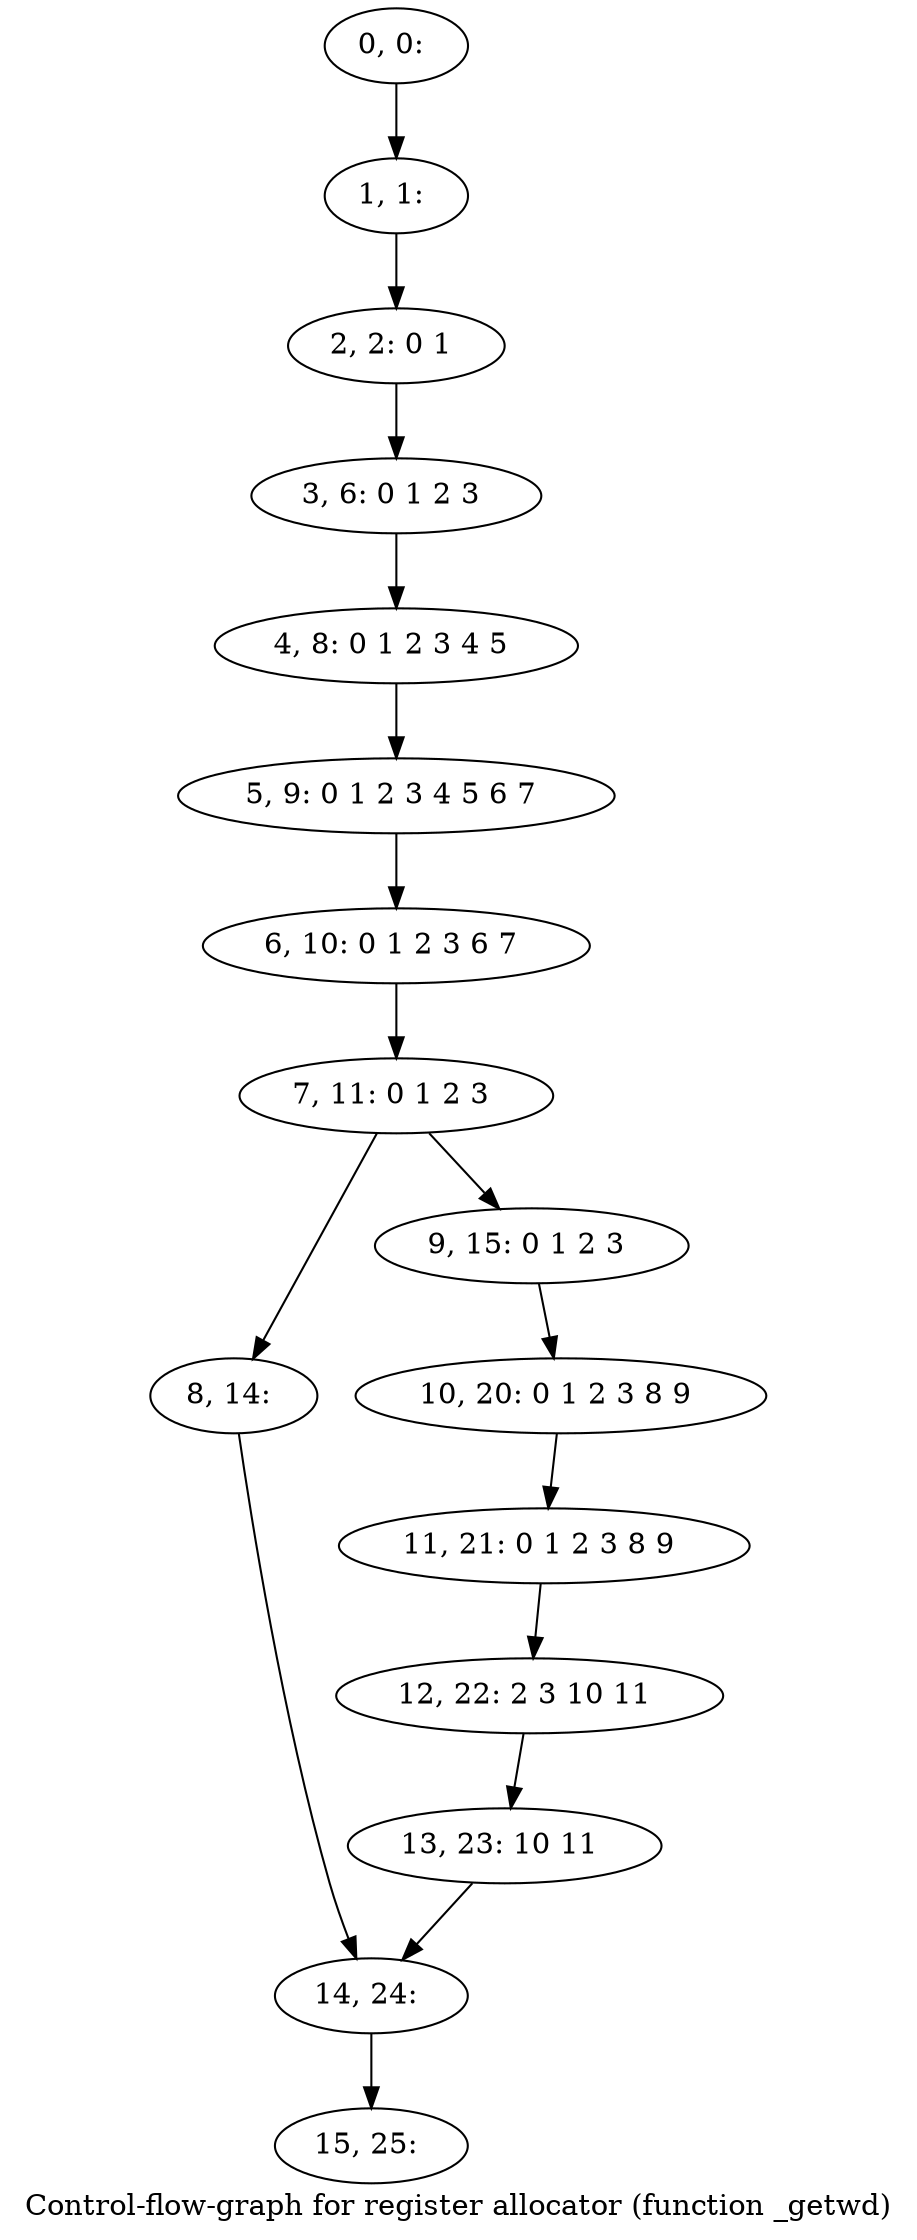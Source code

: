 digraph G {
graph [label="Control-flow-graph for register allocator (function _getwd)"]
0[label="0, 0: "];
1[label="1, 1: "];
2[label="2, 2: 0 1 "];
3[label="3, 6: 0 1 2 3 "];
4[label="4, 8: 0 1 2 3 4 5 "];
5[label="5, 9: 0 1 2 3 4 5 6 7 "];
6[label="6, 10: 0 1 2 3 6 7 "];
7[label="7, 11: 0 1 2 3 "];
8[label="8, 14: "];
9[label="9, 15: 0 1 2 3 "];
10[label="10, 20: 0 1 2 3 8 9 "];
11[label="11, 21: 0 1 2 3 8 9 "];
12[label="12, 22: 2 3 10 11 "];
13[label="13, 23: 10 11 "];
14[label="14, 24: "];
15[label="15, 25: "];
0->1 ;
1->2 ;
2->3 ;
3->4 ;
4->5 ;
5->6 ;
6->7 ;
7->8 ;
7->9 ;
8->14 ;
9->10 ;
10->11 ;
11->12 ;
12->13 ;
13->14 ;
14->15 ;
}
